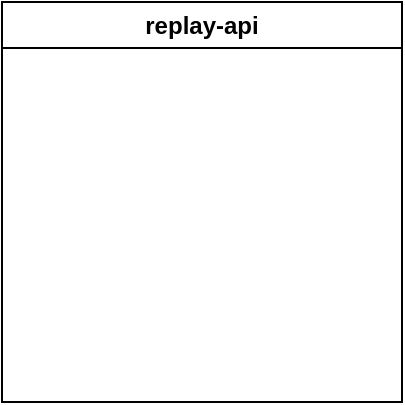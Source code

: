 <mxfile version="23.1.1" type="github">
  <diagram id="mE_audfQLTUp6M_aXCiv" name="第 1 页">
    <mxGraphModel dx="1434" dy="769" grid="1" gridSize="10" guides="1" tooltips="1" connect="1" arrows="1" fold="1" page="1" pageScale="1" pageWidth="827" pageHeight="1169" math="0" shadow="0">
      <root>
        <mxCell id="0" />
        <mxCell id="1" parent="0" />
        <mxCell id="PnTa93UE3Sn6lEQWhYyV-1" value="replay-api" style="swimlane;whiteSpace=wrap;html=1;" vertex="1" parent="1">
          <mxGeometry y="270" width="200" height="200" as="geometry" />
        </mxCell>
      </root>
    </mxGraphModel>
  </diagram>
</mxfile>
